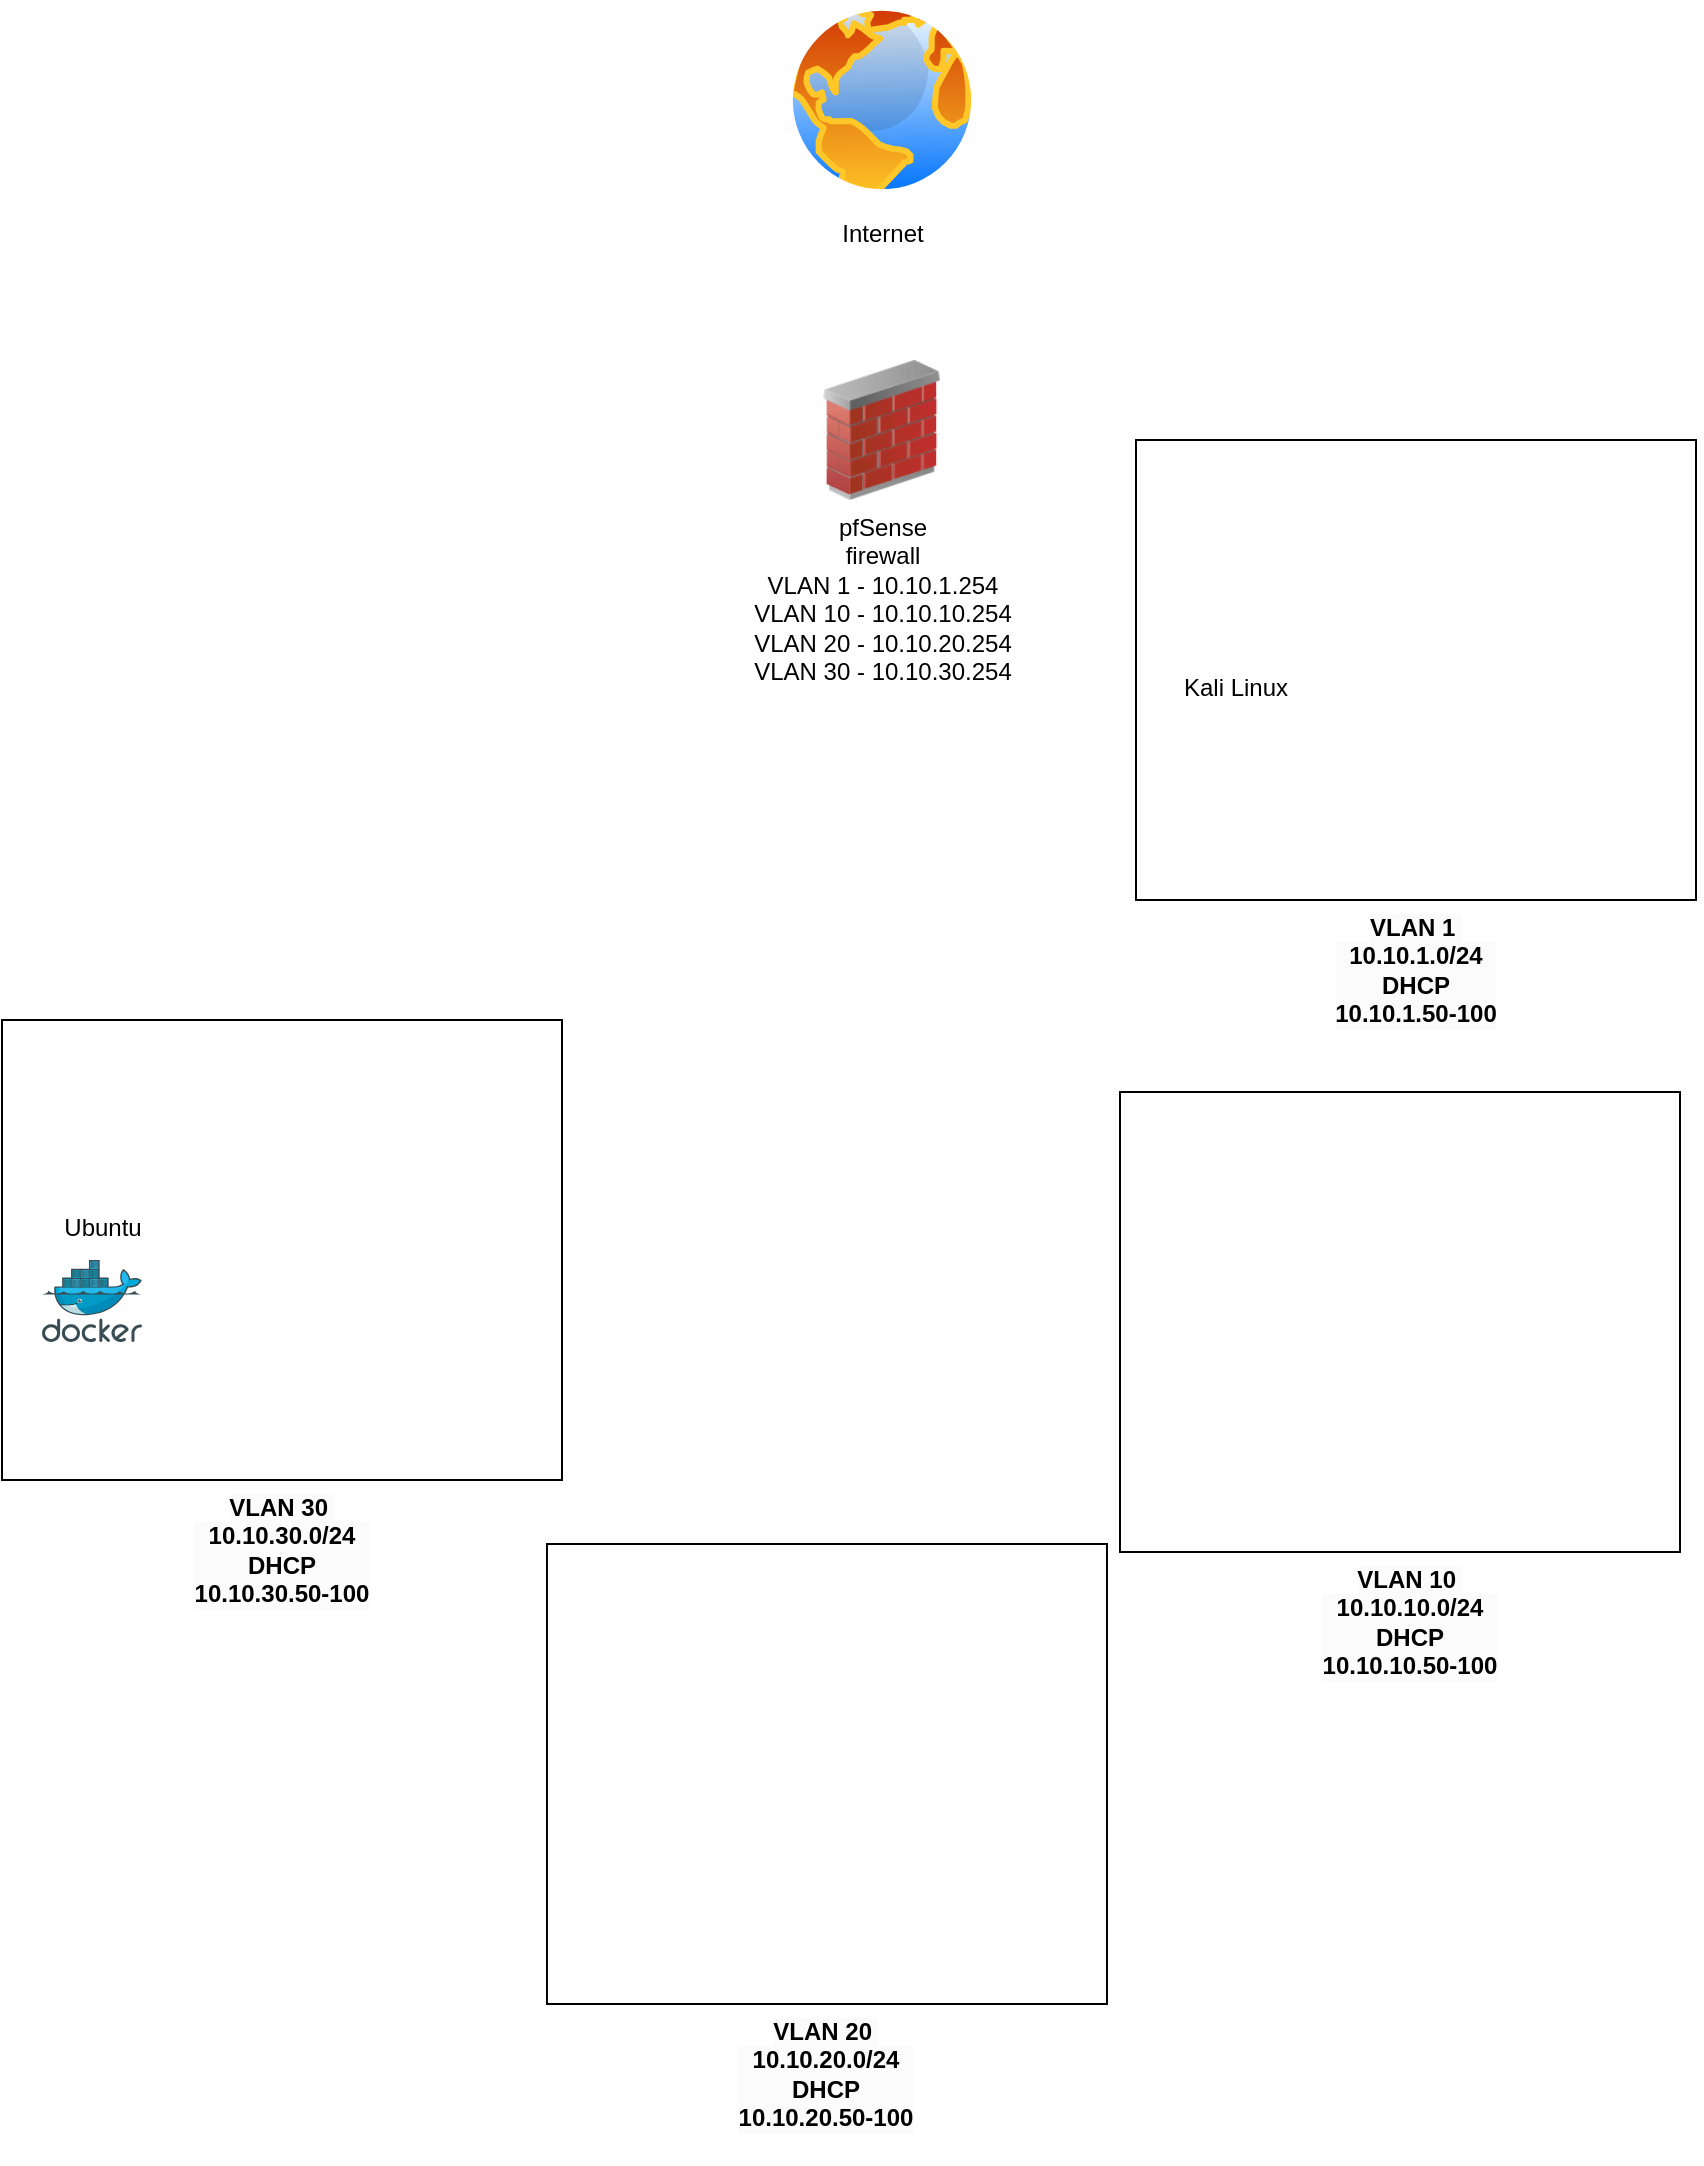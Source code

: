 <mxfile version="24.7.6">
  <diagram name="Machines" id="BvJP347GiiZfkOwUsqkh">
    <mxGraphModel dx="1988" dy="1305" grid="1" gridSize="10" guides="1" tooltips="1" connect="1" arrows="1" fold="1" page="1" pageScale="1" pageWidth="850" pageHeight="1100" math="0" shadow="0">
      <root>
        <mxCell id="0" />
        <mxCell id="1" parent="0" />
        <mxCell id="5tb4uudJnrHotF7AxoZS-4" value="" style="rounded=0;whiteSpace=wrap;html=1;align=center;" parent="1" vertex="1">
          <mxGeometry y="510" width="280" height="230" as="geometry" />
        </mxCell>
        <mxCell id="5tb4uudJnrHotF7AxoZS-1" value="" style="rounded=0;whiteSpace=wrap;html=1;" parent="1" vertex="1">
          <mxGeometry x="567" y="220" width="280" height="230" as="geometry" />
        </mxCell>
        <mxCell id="iSefM9oxy1AssCUOsb5a-2" value="pfSense&lt;div&gt;firewall&lt;/div&gt;&lt;div&gt;VLAN 1 - 10.10.1.254&lt;/div&gt;&lt;div&gt;VLAN 10 - 10.10.10.254&lt;br&gt;&lt;/div&gt;&lt;div&gt;VLAN 20 - 10.10.20.254&lt;br&gt;&lt;/div&gt;&lt;div&gt;VLAN 30 - 10.10.30.254&lt;br&gt;&lt;/div&gt;" style="image;html=1;image=img/lib/clip_art/networking/Firewall_02_128x128.png" parent="1" vertex="1">
          <mxGeometry x="390" y="180" width="100" height="70" as="geometry" />
        </mxCell>
        <mxCell id="iSefM9oxy1AssCUOsb5a-3" value="Kali Linux" style="shape=image;verticalLabelPosition=bottom;labelBackgroundColor=default;verticalAlign=top;aspect=fixed;imageAspect=0;image=https://upload.wikimedia.org/wikipedia/commons/thumb/2/2b/Kali-dragon-icon.svg/2048px-Kali-dragon-icon.svg.png;" parent="1" vertex="1">
          <mxGeometry x="567" y="230" width="100" height="100" as="geometry" />
        </mxCell>
        <mxCell id="iSefM9oxy1AssCUOsb5a-4" value="Internet" style="image;aspect=fixed;perimeter=ellipsePerimeter;html=1;align=center;shadow=0;dashed=0;spacingTop=3;image=img/lib/active_directory/internet_globe.svg;" parent="1" vertex="1">
          <mxGeometry x="390" width="100" height="100" as="geometry" />
        </mxCell>
        <mxCell id="iSefM9oxy1AssCUOsb5a-8" value="Ubuntu" style="shape=image;html=1;verticalAlign=top;verticalLabelPosition=bottom;labelBackgroundColor=#ffffff;imageAspect=0;aspect=fixed;image=https://cdn1.iconfinder.com/data/icons/operating-system-flat-1/30/ubuntu-128.png" parent="1" vertex="1">
          <mxGeometry x="10" y="520" width="80" height="80" as="geometry" />
        </mxCell>
        <mxCell id="5tb4uudJnrHotF7AxoZS-2" value="" style="rounded=0;whiteSpace=wrap;html=1;" parent="1" vertex="1">
          <mxGeometry x="559" y="546" width="280" height="230" as="geometry" />
        </mxCell>
        <mxCell id="5tb4uudJnrHotF7AxoZS-3" value="" style="rounded=0;whiteSpace=wrap;html=1;" parent="1" vertex="1">
          <mxGeometry x="272.49" y="772" width="280" height="230" as="geometry" />
        </mxCell>
        <mxCell id="5tb4uudJnrHotF7AxoZS-5" value="" style="image;sketch=0;aspect=fixed;html=1;points=[];align=center;fontSize=12;image=img/lib/mscae/Docker.svg;" parent="1" vertex="1">
          <mxGeometry x="20" y="630" width="50" height="41" as="geometry" />
        </mxCell>
        <mxCell id="5tb4uudJnrHotF7AxoZS-6" value="" style="shape=image;verticalLabelPosition=bottom;labelBackgroundColor=default;verticalAlign=top;aspect=fixed;imageAspect=0;image=https://marketplace-assets.digitalocean.com/logos/portaineriolimit-portainercommuni.svg;" parent="1" vertex="1">
          <mxGeometry x="8.5" y="671" width="73" height="73" as="geometry" />
        </mxCell>
        <mxCell id="5tb4uudJnrHotF7AxoZS-9" value="" style="shape=image;verticalLabelPosition=bottom;labelBackgroundColor=default;verticalAlign=top;aspect=fixed;imageAspect=0;image=https://letslearnabout.net/wp-content/uploads/2023/07/ad5a831987ef92f60ea5ecd4b29523c3.png;" parent="1" vertex="1">
          <mxGeometry x="573.97" y="616" width="109" height="109" as="geometry" />
        </mxCell>
        <mxCell id="5tb4uudJnrHotF7AxoZS-10" value="" style="shape=image;verticalLabelPosition=bottom;labelBackgroundColor=default;verticalAlign=top;aspect=fixed;imageAspect=0;image=https://miro.medium.com/v2/resize:fit:1104/1*l0dZW0__5ouH_m-6pc0zKg.jpeg;" parent="1" vertex="1">
          <mxGeometry x="180" y="546" width="88.83" height="28" as="geometry" />
        </mxCell>
        <mxCell id="5tb4uudJnrHotF7AxoZS-11" value="" style="shape=image;verticalLabelPosition=bottom;labelBackgroundColor=default;verticalAlign=top;aspect=fixed;imageAspect=0;image=https://appstore.edgenexus.io/wp-content/uploads/2018/03/dvwa-logo-500x500.png;" parent="1" vertex="1">
          <mxGeometry x="700" y="595.2" width="150" height="150" as="geometry" />
        </mxCell>
        <mxCell id="5tb4uudJnrHotF7AxoZS-12" value="" style="shape=image;verticalLabelPosition=bottom;labelBackgroundColor=default;verticalAlign=top;aspect=fixed;imageAspect=0;image=https://raw.githubusercontent.com/WebGoat/WebGoat/main/src/main/resources/lessons/challenges/images/webgoat2.png;" parent="1" vertex="1">
          <mxGeometry x="180" y="610.69" width="88.83" height="28.62" as="geometry" />
        </mxCell>
        <mxCell id="8MhL2vGHyXz3FZBSNUEo-1" value="" style="shape=image;verticalLabelPosition=bottom;labelBackgroundColor=default;verticalAlign=top;aspect=fixed;imageAspect=0;image=https://miro.medium.com/v2/resize:fit:1400/1*avSrkx78FxkvQ_EydrSFLA.png;" parent="1" vertex="1">
          <mxGeometry x="710.36" y="320" width="129.23" height="35" as="geometry" />
        </mxCell>
        <mxCell id="8MhL2vGHyXz3FZBSNUEo-2" value="" style="shape=image;verticalLabelPosition=bottom;labelBackgroundColor=default;verticalAlign=top;aspect=fixed;imageAspect=0;image=https://upload.wikimedia.org/wikipedia/commons/c/c3/Wazuh-Logo-2022.png;" parent="1" vertex="1">
          <mxGeometry x="708" y="240" width="133.96" height="38" as="geometry" />
        </mxCell>
        <mxCell id="8MhL2vGHyXz3FZBSNUEo-4" value="" style="shape=image;verticalLabelPosition=bottom;labelBackgroundColor=default;verticalAlign=top;aspect=fixed;imageAspect=0;image=https://securityonionsolutions.com/logo/logo-so-light.png;" parent="1" vertex="1">
          <mxGeometry x="698" y="223" width="152" height="152" as="geometry" />
        </mxCell>
        <mxCell id="8MhL2vGHyXz3FZBSNUEo-3" value="" style="shape=image;verticalLabelPosition=bottom;labelBackgroundColor=default;verticalAlign=top;aspect=fixed;imageAspect=0;image=https://appstore.edgenexus.io/wp-content/uploads/2018/03/dvwa-logo-500x500.png;" parent="1" vertex="1">
          <mxGeometry x="180" y="655.75" width="80" height="80" as="geometry" />
        </mxCell>
        <mxCell id="8MhL2vGHyXz3FZBSNUEo-5" value="" style="shape=image;verticalLabelPosition=bottom;labelBackgroundColor=default;verticalAlign=top;aspect=fixed;imageAspect=0;image=https://wazuh.com/uploads/2022/04/caldera-post-icon.png;" parent="1" vertex="1">
          <mxGeometry x="757" y="360" width="90" height="90" as="geometry" />
        </mxCell>
        <mxCell id="8MhL2vGHyXz3FZBSNUEo-13" value="" style="shape=image;verticalLabelPosition=bottom;labelBackgroundColor=default;verticalAlign=top;aspect=fixed;imageAspect=0;image=https://seekvectors.com/files/download/Microsoft%20Active%20Directory-01.png;" parent="1" vertex="1">
          <mxGeometry x="240" y="671" width="345" height="345" as="geometry" />
        </mxCell>
        <mxCell id="8MhL2vGHyXz3FZBSNUEo-15" value="" style="shape=image;verticalLabelPosition=bottom;labelBackgroundColor=default;verticalAlign=top;aspect=fixed;imageAspect=0;image=https://upload.wikimedia.org/wikipedia/commons/thumb/0/05/Windows_10_Logo.svg/2560px-Windows_10_Logo.svg.png;" parent="1" vertex="1">
          <mxGeometry x="309.25" y="943" width="206.49" height="38.2" as="geometry" />
        </mxCell>
        <mxCell id="tstO8E4ToWnD4s0VQoLR-1" value="&lt;span style=&quot;color: rgb(0, 0, 0); font-family: Helvetica; font-size: 12px; font-style: normal; font-variant-ligatures: normal; font-variant-caps: normal; letter-spacing: normal; orphans: 2; text-indent: 0px; text-transform: none; widows: 2; word-spacing: 0px; -webkit-text-stroke-width: 0px; white-space: normal; background-color: rgb(251, 251, 251); text-decoration-thickness: initial; text-decoration-style: initial; text-decoration-color: initial; float: none; display: inline !important;&quot;&gt;&lt;b&gt;VLAN 10&amp;nbsp;&lt;/b&gt;&lt;/span&gt;&lt;div style=&quot;forced-color-adjust: none; color: rgb(0, 0, 0); font-family: Helvetica; font-size: 12px; font-style: normal; font-variant-ligatures: normal; font-variant-caps: normal; letter-spacing: normal; orphans: 2; text-indent: 0px; text-transform: none; widows: 2; word-spacing: 0px; -webkit-text-stroke-width: 0px; white-space: normal; background-color: rgb(251, 251, 251); text-decoration-thickness: initial; text-decoration-style: initial; text-decoration-color: initial; line-height: 14.4px;&quot;&gt;&lt;b&gt;10.10.10.0/24&lt;/b&gt;&lt;div style=&quot;forced-color-adjust: none; line-height: 14.4px;&quot;&gt;&lt;b&gt;DHCP&lt;/b&gt;&lt;/div&gt;&lt;div style=&quot;forced-color-adjust: none; line-height: 14.4px;&quot;&gt;&lt;b&gt;10.10.10.50-100&lt;/b&gt;&lt;/div&gt;&lt;/div&gt;" style="text;whiteSpace=wrap;html=1;align=center;" vertex="1" parent="1">
          <mxGeometry x="644" y="776" width="120" height="80" as="geometry" />
        </mxCell>
        <mxCell id="tstO8E4ToWnD4s0VQoLR-2" value="&lt;span style=&quot;color: rgb(0, 0, 0); font-family: Helvetica; font-size: 12px; font-style: normal; font-variant-ligatures: normal; font-variant-caps: normal; letter-spacing: normal; orphans: 2; text-indent: 0px; text-transform: none; widows: 2; word-spacing: 0px; -webkit-text-stroke-width: 0px; white-space: normal; background-color: rgb(251, 251, 251); text-decoration-thickness: initial; text-decoration-style: initial; text-decoration-color: initial; float: none; display: inline !important;&quot;&gt;&lt;b&gt;VLAN 1&amp;nbsp;&lt;/b&gt;&lt;/span&gt;&lt;div style=&quot;forced-color-adjust: none; color: rgb(0, 0, 0); font-family: Helvetica; font-size: 12px; font-style: normal; font-variant-ligatures: normal; font-variant-caps: normal; letter-spacing: normal; orphans: 2; text-indent: 0px; text-transform: none; widows: 2; word-spacing: 0px; -webkit-text-stroke-width: 0px; white-space: normal; background-color: rgb(251, 251, 251); text-decoration-thickness: initial; text-decoration-style: initial; text-decoration-color: initial;&quot;&gt;&lt;b&gt;10.10.1.0/24&lt;/b&gt;&lt;div style=&quot;forced-color-adjust: none;&quot;&gt;&lt;b&gt;DHCP&lt;/b&gt;&lt;/div&gt;&lt;div style=&quot;forced-color-adjust: none;&quot;&gt;&lt;b&gt;10.10.1.50-100&lt;/b&gt;&lt;/div&gt;&lt;/div&gt;" style="text;whiteSpace=wrap;html=1;align=center;" vertex="1" parent="1">
          <mxGeometry x="652" y="450" width="110" height="80" as="geometry" />
        </mxCell>
        <mxCell id="tstO8E4ToWnD4s0VQoLR-4" value="&lt;span style=&quot;color: rgb(0, 0, 0); font-family: Helvetica; font-size: 12px; font-style: normal; font-variant-ligatures: normal; font-variant-caps: normal; letter-spacing: normal; orphans: 2; text-indent: 0px; text-transform: none; widows: 2; word-spacing: 0px; -webkit-text-stroke-width: 0px; white-space: normal; background-color: rgb(251, 251, 251); text-decoration-thickness: initial; text-decoration-style: initial; text-decoration-color: initial; float: none; display: inline !important;&quot;&gt;&lt;b&gt;VLAN 20&amp;nbsp;&lt;/b&gt;&lt;/span&gt;&lt;div style=&quot;forced-color-adjust: none; color: rgb(0, 0, 0); font-family: Helvetica; font-size: 12px; font-style: normal; font-variant-ligatures: normal; font-variant-caps: normal; letter-spacing: normal; orphans: 2; text-indent: 0px; text-transform: none; widows: 2; word-spacing: 0px; -webkit-text-stroke-width: 0px; white-space: normal; background-color: rgb(251, 251, 251); text-decoration-thickness: initial; text-decoration-style: initial; text-decoration-color: initial;&quot;&gt;&lt;b&gt;10.10.20.0/24&lt;/b&gt;&lt;div style=&quot;forced-color-adjust: none;&quot;&gt;&lt;b&gt;DHCP&lt;/b&gt;&lt;/div&gt;&lt;div style=&quot;forced-color-adjust: none;&quot;&gt;&lt;b&gt;10.10.20.50-100&lt;/b&gt;&lt;/div&gt;&lt;/div&gt;" style="text;whiteSpace=wrap;html=1;align=center;" vertex="1" parent="1">
          <mxGeometry x="352.49" y="1002" width="120" height="80" as="geometry" />
        </mxCell>
        <mxCell id="tstO8E4ToWnD4s0VQoLR-5" value="&lt;span style=&quot;color: rgb(0, 0, 0); font-family: Helvetica; font-size: 12px; font-style: normal; font-variant-ligatures: normal; font-variant-caps: normal; letter-spacing: normal; orphans: 2; text-indent: 0px; text-transform: none; widows: 2; word-spacing: 0px; -webkit-text-stroke-width: 0px; white-space: normal; background-color: rgb(251, 251, 251); text-decoration-thickness: initial; text-decoration-style: initial; text-decoration-color: initial; float: none; display: inline !important;&quot;&gt;&lt;b&gt;VLAN 30&amp;nbsp;&lt;/b&gt;&lt;/span&gt;&lt;div style=&quot;forced-color-adjust: none; color: rgb(0, 0, 0); font-family: Helvetica; font-size: 12px; font-style: normal; font-variant-ligatures: normal; font-variant-caps: normal; letter-spacing: normal; orphans: 2; text-indent: 0px; text-transform: none; widows: 2; word-spacing: 0px; -webkit-text-stroke-width: 0px; white-space: normal; background-color: rgb(251, 251, 251); text-decoration-thickness: initial; text-decoration-style: initial; text-decoration-color: initial;&quot;&gt;&lt;b&gt;10.10.30.0/24&lt;/b&gt;&lt;div style=&quot;forced-color-adjust: none; line-height: 14.4px;&quot;&gt;&lt;b&gt;DHCP&lt;/b&gt;&lt;/div&gt;&lt;div style=&quot;forced-color-adjust: none; line-height: 14.4px;&quot;&gt;&lt;b&gt;10.10.30.50-100&lt;/b&gt;&lt;/div&gt;&lt;/div&gt;" style="text;whiteSpace=wrap;html=1;align=center;" vertex="1" parent="1">
          <mxGeometry x="80" y="740" width="120" height="80" as="geometry" />
        </mxCell>
        <mxCell id="tstO8E4ToWnD4s0VQoLR-6" value="" style="shape=image;verticalLabelPosition=bottom;labelBackgroundColor=default;verticalAlign=top;aspect=fixed;imageAspect=0;image=https://docs.strangebee.com/thehive/images/general/thehive.svg;" vertex="1" parent="1">
          <mxGeometry x="568.87" y="375" width="141.49" height="40" as="geometry" />
        </mxCell>
        <mxCell id="tstO8E4ToWnD4s0VQoLR-8" value="" style="shape=image;verticalLabelPosition=bottom;labelBackgroundColor=default;verticalAlign=top;aspect=fixed;imageAspect=0;image=https://github.com/TheHive-Project/Cortex/raw/master/images/cortex-logo.png;" vertex="1" parent="1">
          <mxGeometry x="572.41" y="416.69" width="128.13" height="33.31" as="geometry" />
        </mxCell>
      </root>
    </mxGraphModel>
  </diagram>
</mxfile>
